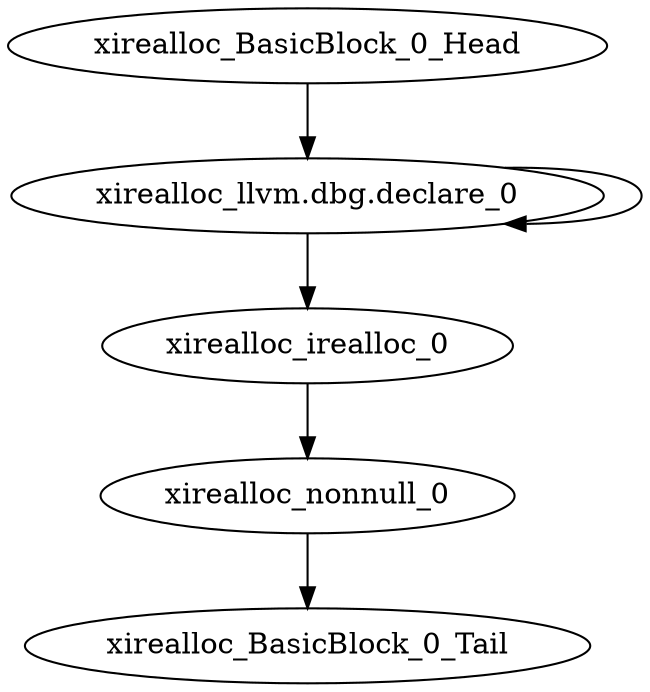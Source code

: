 digraph G {
    "xirealloc_llvm.dbg.declare_0" -> "xirealloc_llvm.dbg.declare_0"
    "xirealloc_llvm.dbg.declare_0" -> "xirealloc_irealloc_0"
    "xirealloc_BasicBlock_0_Head" -> "xirealloc_llvm.dbg.declare_0"
    "xirealloc_irealloc_0" -> "xirealloc_nonnull_0"
    "xirealloc_nonnull_0" -> "xirealloc_BasicBlock_0_Tail"
}
